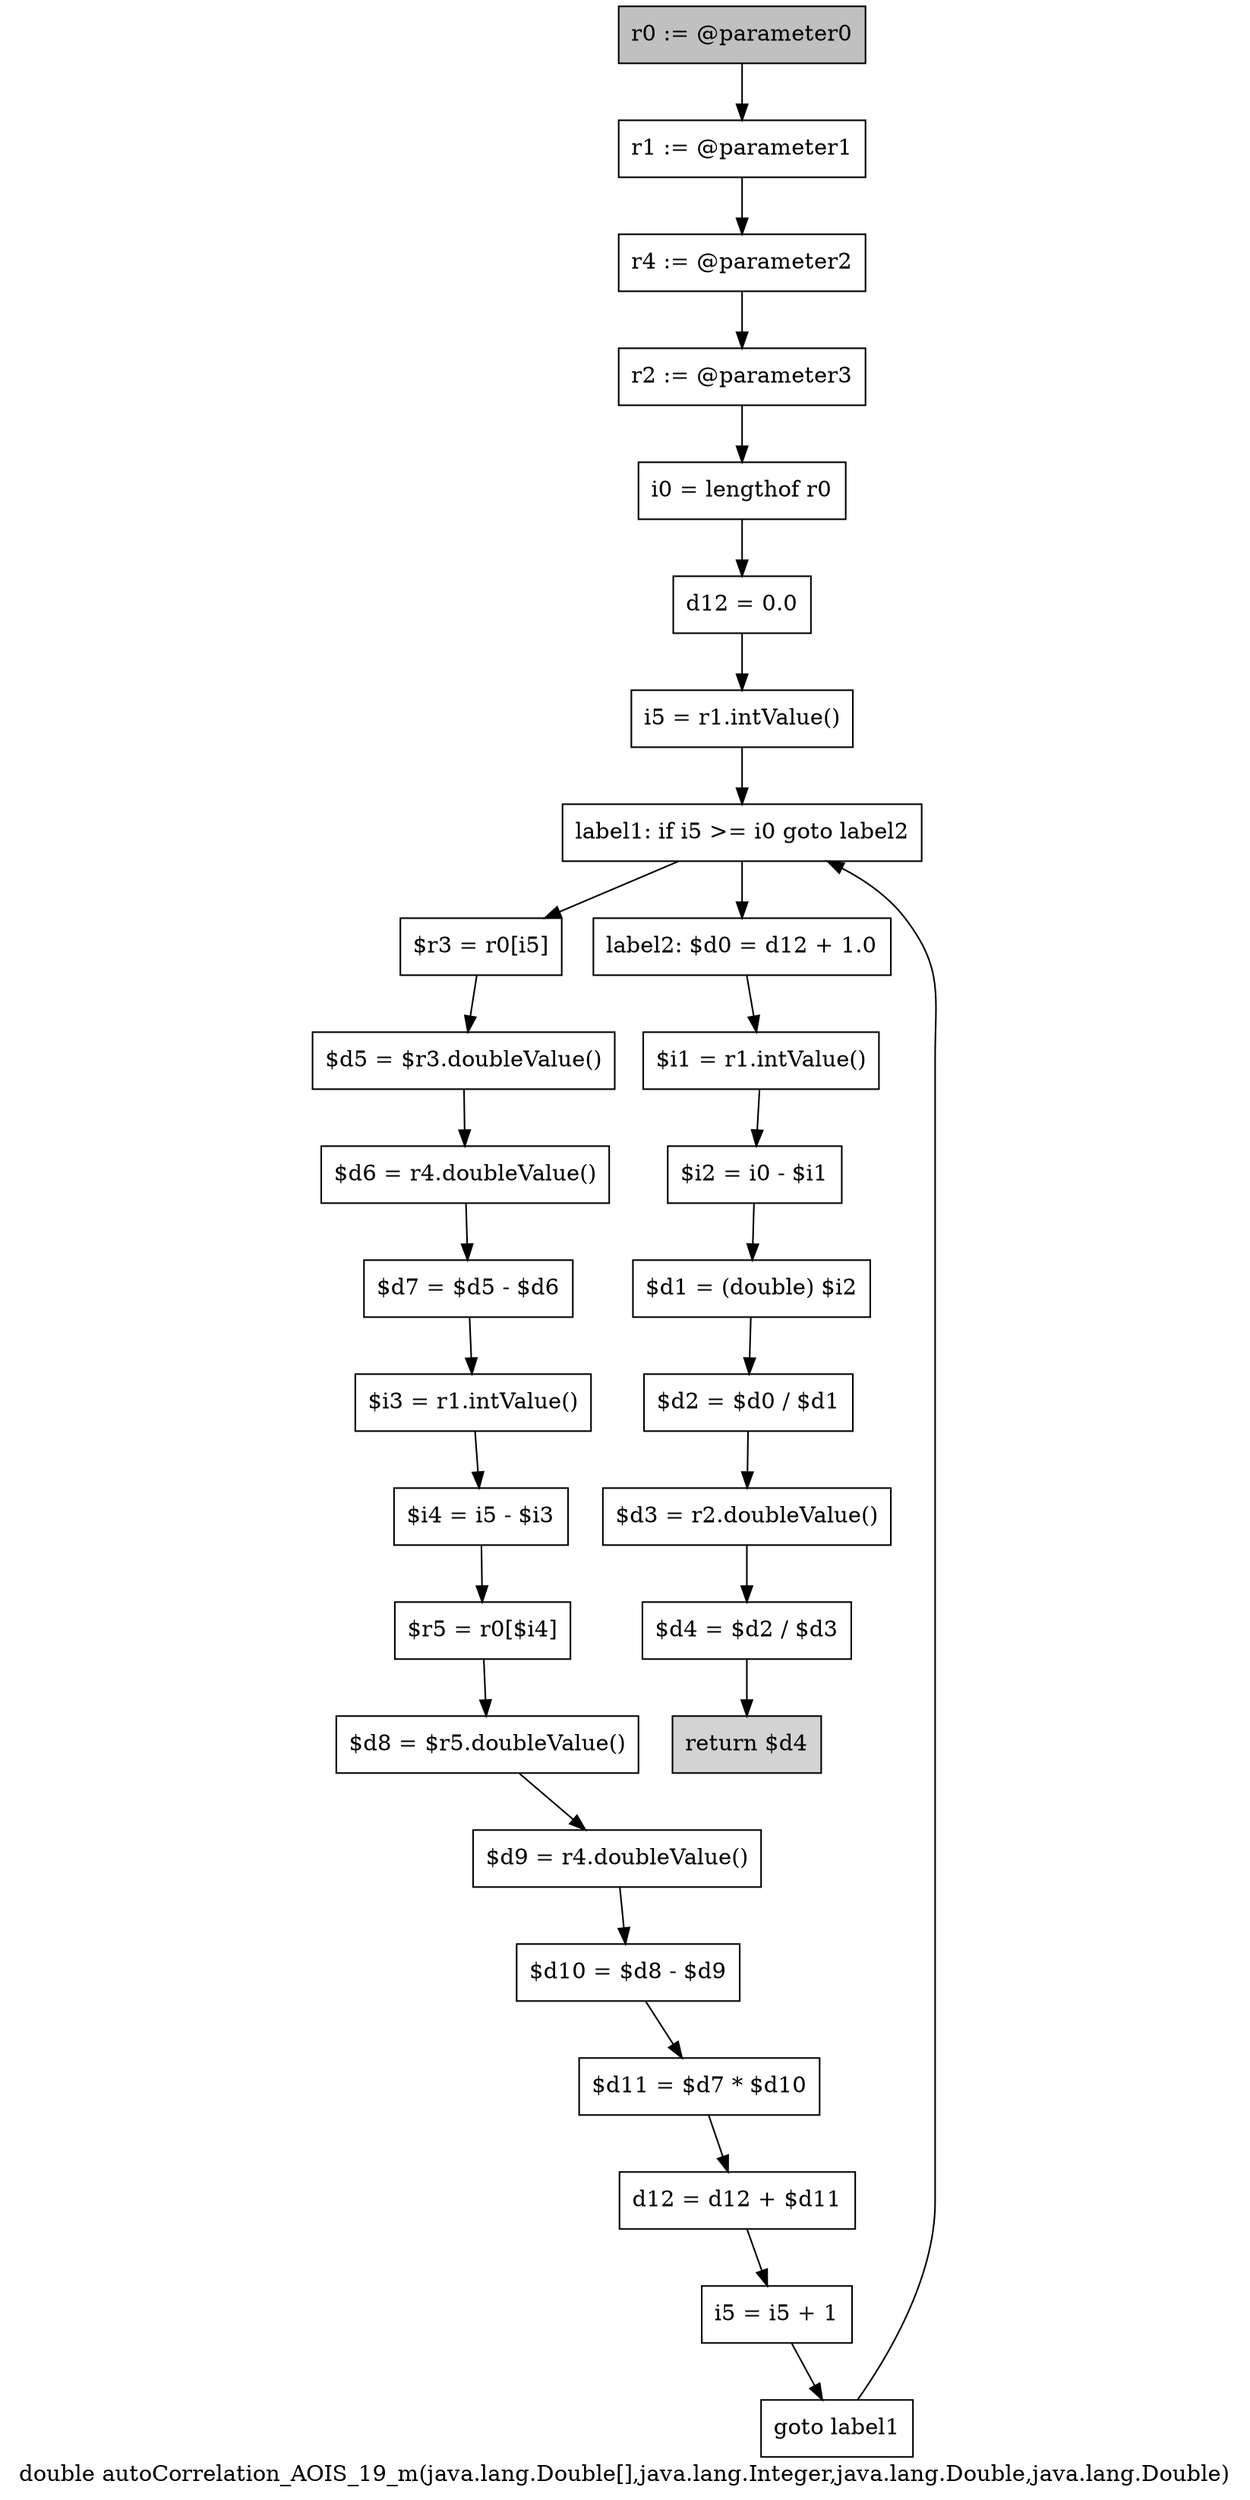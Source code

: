digraph "double autoCorrelation_AOIS_19_m(java.lang.Double[],java.lang.Integer,java.lang.Double,java.lang.Double)" {
    label="double autoCorrelation_AOIS_19_m(java.lang.Double[],java.lang.Integer,java.lang.Double,java.lang.Double)";
    node [shape=box];
    "0" [style=filled,fillcolor=gray,label="r0 := @parameter0",];
    "1" [label="r1 := @parameter1",];
    "0"->"1";
    "2" [label="r4 := @parameter2",];
    "1"->"2";
    "3" [label="r2 := @parameter3",];
    "2"->"3";
    "4" [label="i0 = lengthof r0",];
    "3"->"4";
    "5" [label="d12 = 0.0",];
    "4"->"5";
    "6" [label="i5 = r1.intValue()",];
    "5"->"6";
    "7" [label="label1: if i5 >= i0 goto label2",];
    "6"->"7";
    "8" [label="$r3 = r0[i5]",];
    "7"->"8";
    "22" [label="label2: $d0 = d12 + 1.0",];
    "7"->"22";
    "9" [label="$d5 = $r3.doubleValue()",];
    "8"->"9";
    "10" [label="$d6 = r4.doubleValue()",];
    "9"->"10";
    "11" [label="$d7 = $d5 - $d6",];
    "10"->"11";
    "12" [label="$i3 = r1.intValue()",];
    "11"->"12";
    "13" [label="$i4 = i5 - $i3",];
    "12"->"13";
    "14" [label="$r5 = r0[$i4]",];
    "13"->"14";
    "15" [label="$d8 = $r5.doubleValue()",];
    "14"->"15";
    "16" [label="$d9 = r4.doubleValue()",];
    "15"->"16";
    "17" [label="$d10 = $d8 - $d9",];
    "16"->"17";
    "18" [label="$d11 = $d7 * $d10",];
    "17"->"18";
    "19" [label="d12 = d12 + $d11",];
    "18"->"19";
    "20" [label="i5 = i5 + 1",];
    "19"->"20";
    "21" [label="goto label1",];
    "20"->"21";
    "21"->"7";
    "23" [label="$i1 = r1.intValue()",];
    "22"->"23";
    "24" [label="$i2 = i0 - $i1",];
    "23"->"24";
    "25" [label="$d1 = (double) $i2",];
    "24"->"25";
    "26" [label="$d2 = $d0 / $d1",];
    "25"->"26";
    "27" [label="$d3 = r2.doubleValue()",];
    "26"->"27";
    "28" [label="$d4 = $d2 / $d3",];
    "27"->"28";
    "29" [style=filled,fillcolor=lightgray,label="return $d4",];
    "28"->"29";
}
